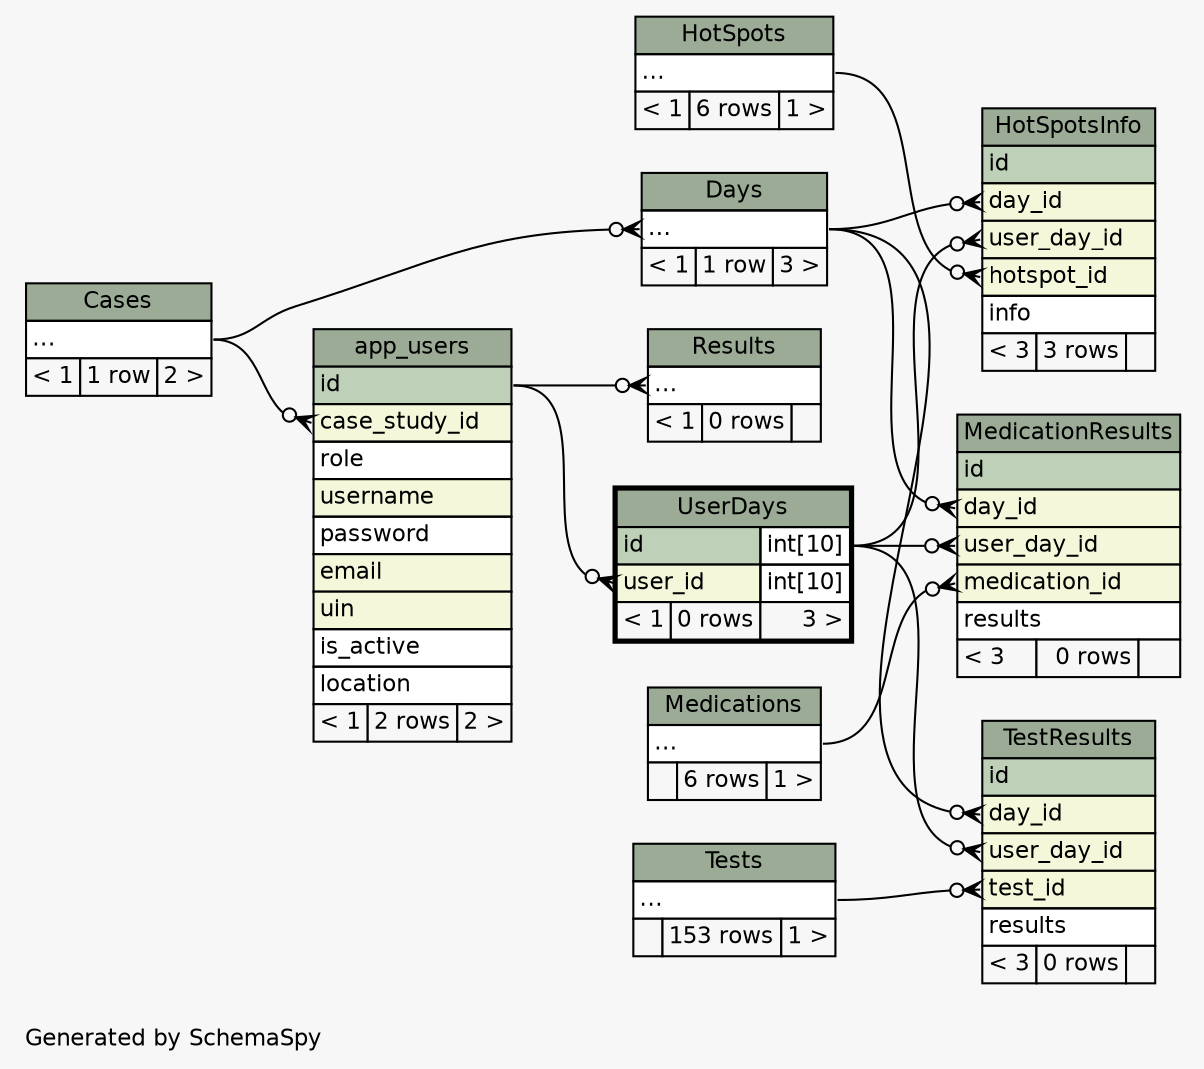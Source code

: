 // dot 2.38.0 on Linux 4.4.0-72-generic
// SchemaSpy rev 590
digraph "twoDegreesRelationshipsDiagram" {
  graph [
    rankdir="RL"
    bgcolor="#f7f7f7"
    label="\nGenerated by SchemaSpy"
    labeljust="l"
    nodesep="0.18"
    ranksep="0.46"
    fontname="Helvetica"
    fontsize="11"
  ];
  node [
    fontname="Helvetica"
    fontsize="11"
    shape="plaintext"
  ];
  edge [
    arrowsize="0.8"
  ];
  "app_users":"case_study_id":w -> "Cases":"elipses":e [arrowhead=none dir=back arrowtail=crowodot];
  "Days":"elipses":w -> "Cases":"elipses":e [arrowhead=none dir=back arrowtail=crowodot];
  "HotSpotsInfo":"day_id":w -> "Days":"elipses":e [arrowhead=none dir=back arrowtail=crowodot];
  "HotSpotsInfo":"hotspot_id":w -> "HotSpots":"elipses":e [arrowhead=none dir=back arrowtail=crowodot];
  "HotSpotsInfo":"user_day_id":w -> "UserDays":"id.type":e [arrowhead=none dir=back arrowtail=crowodot];
  "MedicationResults":"day_id":w -> "Days":"elipses":e [arrowhead=none dir=back arrowtail=crowodot];
  "MedicationResults":"medication_id":w -> "Medications":"elipses":e [arrowhead=none dir=back arrowtail=crowodot];
  "MedicationResults":"user_day_id":w -> "UserDays":"id.type":e [arrowhead=none dir=back arrowtail=crowodot];
  "Results":"elipses":w -> "app_users":"id":e [arrowhead=none dir=back arrowtail=crowodot];
  "TestResults":"day_id":w -> "Days":"elipses":e [arrowhead=none dir=back arrowtail=crowodot];
  "TestResults":"test_id":w -> "Tests":"elipses":e [arrowhead=none dir=back arrowtail=crowodot];
  "TestResults":"user_day_id":w -> "UserDays":"id.type":e [arrowhead=none dir=back arrowtail=crowodot];
  "UserDays":"user_id":w -> "app_users":"id":e [arrowhead=none dir=back arrowtail=crowodot];
  "app_users" [
    label=<
    <TABLE BORDER="0" CELLBORDER="1" CELLSPACING="0" BGCOLOR="#ffffff">
      <TR><TD COLSPAN="3" BGCOLOR="#9bab96" ALIGN="CENTER">app_users</TD></TR>
      <TR><TD PORT="id" COLSPAN="3" BGCOLOR="#bed1b8" ALIGN="LEFT">id</TD></TR>
      <TR><TD PORT="case_study_id" COLSPAN="3" BGCOLOR="#f4f7da" ALIGN="LEFT">case_study_id</TD></TR>
      <TR><TD PORT="role" COLSPAN="3" ALIGN="LEFT">role</TD></TR>
      <TR><TD PORT="username" COLSPAN="3" BGCOLOR="#f4f7da" ALIGN="LEFT">username</TD></TR>
      <TR><TD PORT="password" COLSPAN="3" ALIGN="LEFT">password</TD></TR>
      <TR><TD PORT="email" COLSPAN="3" BGCOLOR="#f4f7da" ALIGN="LEFT">email</TD></TR>
      <TR><TD PORT="uin" COLSPAN="3" BGCOLOR="#f4f7da" ALIGN="LEFT">uin</TD></TR>
      <TR><TD PORT="is_active" COLSPAN="3" ALIGN="LEFT">is_active</TD></TR>
      <TR><TD PORT="location" COLSPAN="3" ALIGN="LEFT">location</TD></TR>
      <TR><TD ALIGN="LEFT" BGCOLOR="#f7f7f7">&lt; 1</TD><TD ALIGN="RIGHT" BGCOLOR="#f7f7f7">2 rows</TD><TD ALIGN="RIGHT" BGCOLOR="#f7f7f7">2 &gt;</TD></TR>
    </TABLE>>
    URL="app_users.html"
    tooltip="app_users"
  ];
  "Cases" [
    label=<
    <TABLE BORDER="0" CELLBORDER="1" CELLSPACING="0" BGCOLOR="#ffffff">
      <TR><TD COLSPAN="3" BGCOLOR="#9bab96" ALIGN="CENTER">Cases</TD></TR>
      <TR><TD PORT="elipses" COLSPAN="3" ALIGN="LEFT">...</TD></TR>
      <TR><TD ALIGN="LEFT" BGCOLOR="#f7f7f7">&lt; 1</TD><TD ALIGN="RIGHT" BGCOLOR="#f7f7f7">1 row</TD><TD ALIGN="RIGHT" BGCOLOR="#f7f7f7">2 &gt;</TD></TR>
    </TABLE>>
    URL="Cases.html"
    tooltip="Cases"
  ];
  "Days" [
    label=<
    <TABLE BORDER="0" CELLBORDER="1" CELLSPACING="0" BGCOLOR="#ffffff">
      <TR><TD COLSPAN="3" BGCOLOR="#9bab96" ALIGN="CENTER">Days</TD></TR>
      <TR><TD PORT="elipses" COLSPAN="3" ALIGN="LEFT">...</TD></TR>
      <TR><TD ALIGN="LEFT" BGCOLOR="#f7f7f7">&lt; 1</TD><TD ALIGN="RIGHT" BGCOLOR="#f7f7f7">1 row</TD><TD ALIGN="RIGHT" BGCOLOR="#f7f7f7">3 &gt;</TD></TR>
    </TABLE>>
    URL="Days.html"
    tooltip="Days"
  ];
  "HotSpots" [
    label=<
    <TABLE BORDER="0" CELLBORDER="1" CELLSPACING="0" BGCOLOR="#ffffff">
      <TR><TD COLSPAN="3" BGCOLOR="#9bab96" ALIGN="CENTER">HotSpots</TD></TR>
      <TR><TD PORT="elipses" COLSPAN="3" ALIGN="LEFT">...</TD></TR>
      <TR><TD ALIGN="LEFT" BGCOLOR="#f7f7f7">&lt; 1</TD><TD ALIGN="RIGHT" BGCOLOR="#f7f7f7">6 rows</TD><TD ALIGN="RIGHT" BGCOLOR="#f7f7f7">1 &gt;</TD></TR>
    </TABLE>>
    URL="HotSpots.html"
    tooltip="HotSpots"
  ];
  "HotSpotsInfo" [
    label=<
    <TABLE BORDER="0" CELLBORDER="1" CELLSPACING="0" BGCOLOR="#ffffff">
      <TR><TD COLSPAN="3" BGCOLOR="#9bab96" ALIGN="CENTER">HotSpotsInfo</TD></TR>
      <TR><TD PORT="id" COLSPAN="3" BGCOLOR="#bed1b8" ALIGN="LEFT">id</TD></TR>
      <TR><TD PORT="day_id" COLSPAN="3" BGCOLOR="#f4f7da" ALIGN="LEFT">day_id</TD></TR>
      <TR><TD PORT="user_day_id" COLSPAN="3" BGCOLOR="#f4f7da" ALIGN="LEFT">user_day_id</TD></TR>
      <TR><TD PORT="hotspot_id" COLSPAN="3" BGCOLOR="#f4f7da" ALIGN="LEFT">hotspot_id</TD></TR>
      <TR><TD PORT="info" COLSPAN="3" ALIGN="LEFT">info</TD></TR>
      <TR><TD ALIGN="LEFT" BGCOLOR="#f7f7f7">&lt; 3</TD><TD ALIGN="RIGHT" BGCOLOR="#f7f7f7">3 rows</TD><TD ALIGN="RIGHT" BGCOLOR="#f7f7f7">  </TD></TR>
    </TABLE>>
    URL="HotSpotsInfo.html"
    tooltip="HotSpotsInfo"
  ];
  "MedicationResults" [
    label=<
    <TABLE BORDER="0" CELLBORDER="1" CELLSPACING="0" BGCOLOR="#ffffff">
      <TR><TD COLSPAN="3" BGCOLOR="#9bab96" ALIGN="CENTER">MedicationResults</TD></TR>
      <TR><TD PORT="id" COLSPAN="3" BGCOLOR="#bed1b8" ALIGN="LEFT">id</TD></TR>
      <TR><TD PORT="day_id" COLSPAN="3" BGCOLOR="#f4f7da" ALIGN="LEFT">day_id</TD></TR>
      <TR><TD PORT="user_day_id" COLSPAN="3" BGCOLOR="#f4f7da" ALIGN="LEFT">user_day_id</TD></TR>
      <TR><TD PORT="medication_id" COLSPAN="3" BGCOLOR="#f4f7da" ALIGN="LEFT">medication_id</TD></TR>
      <TR><TD PORT="results" COLSPAN="3" ALIGN="LEFT">results</TD></TR>
      <TR><TD ALIGN="LEFT" BGCOLOR="#f7f7f7">&lt; 3</TD><TD ALIGN="RIGHT" BGCOLOR="#f7f7f7">0 rows</TD><TD ALIGN="RIGHT" BGCOLOR="#f7f7f7">  </TD></TR>
    </TABLE>>
    URL="MedicationResults.html"
    tooltip="MedicationResults"
  ];
  "Medications" [
    label=<
    <TABLE BORDER="0" CELLBORDER="1" CELLSPACING="0" BGCOLOR="#ffffff">
      <TR><TD COLSPAN="3" BGCOLOR="#9bab96" ALIGN="CENTER">Medications</TD></TR>
      <TR><TD PORT="elipses" COLSPAN="3" ALIGN="LEFT">...</TD></TR>
      <TR><TD ALIGN="LEFT" BGCOLOR="#f7f7f7">  </TD><TD ALIGN="RIGHT" BGCOLOR="#f7f7f7">6 rows</TD><TD ALIGN="RIGHT" BGCOLOR="#f7f7f7">1 &gt;</TD></TR>
    </TABLE>>
    URL="Medications.html"
    tooltip="Medications"
  ];
  "Results" [
    label=<
    <TABLE BORDER="0" CELLBORDER="1" CELLSPACING="0" BGCOLOR="#ffffff">
      <TR><TD COLSPAN="3" BGCOLOR="#9bab96" ALIGN="CENTER">Results</TD></TR>
      <TR><TD PORT="elipses" COLSPAN="3" ALIGN="LEFT">...</TD></TR>
      <TR><TD ALIGN="LEFT" BGCOLOR="#f7f7f7">&lt; 1</TD><TD ALIGN="RIGHT" BGCOLOR="#f7f7f7">0 rows</TD><TD ALIGN="RIGHT" BGCOLOR="#f7f7f7">  </TD></TR>
    </TABLE>>
    URL="Results.html"
    tooltip="Results"
  ];
  "TestResults" [
    label=<
    <TABLE BORDER="0" CELLBORDER="1" CELLSPACING="0" BGCOLOR="#ffffff">
      <TR><TD COLSPAN="3" BGCOLOR="#9bab96" ALIGN="CENTER">TestResults</TD></TR>
      <TR><TD PORT="id" COLSPAN="3" BGCOLOR="#bed1b8" ALIGN="LEFT">id</TD></TR>
      <TR><TD PORT="day_id" COLSPAN="3" BGCOLOR="#f4f7da" ALIGN="LEFT">day_id</TD></TR>
      <TR><TD PORT="user_day_id" COLSPAN="3" BGCOLOR="#f4f7da" ALIGN="LEFT">user_day_id</TD></TR>
      <TR><TD PORT="test_id" COLSPAN="3" BGCOLOR="#f4f7da" ALIGN="LEFT">test_id</TD></TR>
      <TR><TD PORT="results" COLSPAN="3" ALIGN="LEFT">results</TD></TR>
      <TR><TD ALIGN="LEFT" BGCOLOR="#f7f7f7">&lt; 3</TD><TD ALIGN="RIGHT" BGCOLOR="#f7f7f7">0 rows</TD><TD ALIGN="RIGHT" BGCOLOR="#f7f7f7">  </TD></TR>
    </TABLE>>
    URL="TestResults.html"
    tooltip="TestResults"
  ];
  "Tests" [
    label=<
    <TABLE BORDER="0" CELLBORDER="1" CELLSPACING="0" BGCOLOR="#ffffff">
      <TR><TD COLSPAN="3" BGCOLOR="#9bab96" ALIGN="CENTER">Tests</TD></TR>
      <TR><TD PORT="elipses" COLSPAN="3" ALIGN="LEFT">...</TD></TR>
      <TR><TD ALIGN="LEFT" BGCOLOR="#f7f7f7">  </TD><TD ALIGN="RIGHT" BGCOLOR="#f7f7f7">153 rows</TD><TD ALIGN="RIGHT" BGCOLOR="#f7f7f7">1 &gt;</TD></TR>
    </TABLE>>
    URL="Tests.html"
    tooltip="Tests"
  ];
  "UserDays" [
    label=<
    <TABLE BORDER="2" CELLBORDER="1" CELLSPACING="0" BGCOLOR="#ffffff">
      <TR><TD COLSPAN="3" BGCOLOR="#9bab96" ALIGN="CENTER">UserDays</TD></TR>
      <TR><TD PORT="id" COLSPAN="2" BGCOLOR="#bed1b8" ALIGN="LEFT">id</TD><TD PORT="id.type" ALIGN="LEFT">int[10]</TD></TR>
      <TR><TD PORT="user_id" COLSPAN="2" BGCOLOR="#f4f7da" ALIGN="LEFT">user_id</TD><TD PORT="user_id.type" ALIGN="LEFT">int[10]</TD></TR>
      <TR><TD ALIGN="LEFT" BGCOLOR="#f7f7f7">&lt; 1</TD><TD ALIGN="RIGHT" BGCOLOR="#f7f7f7">0 rows</TD><TD ALIGN="RIGHT" BGCOLOR="#f7f7f7">3 &gt;</TD></TR>
    </TABLE>>
    URL="UserDays.html"
    tooltip="UserDays"
  ];
}
